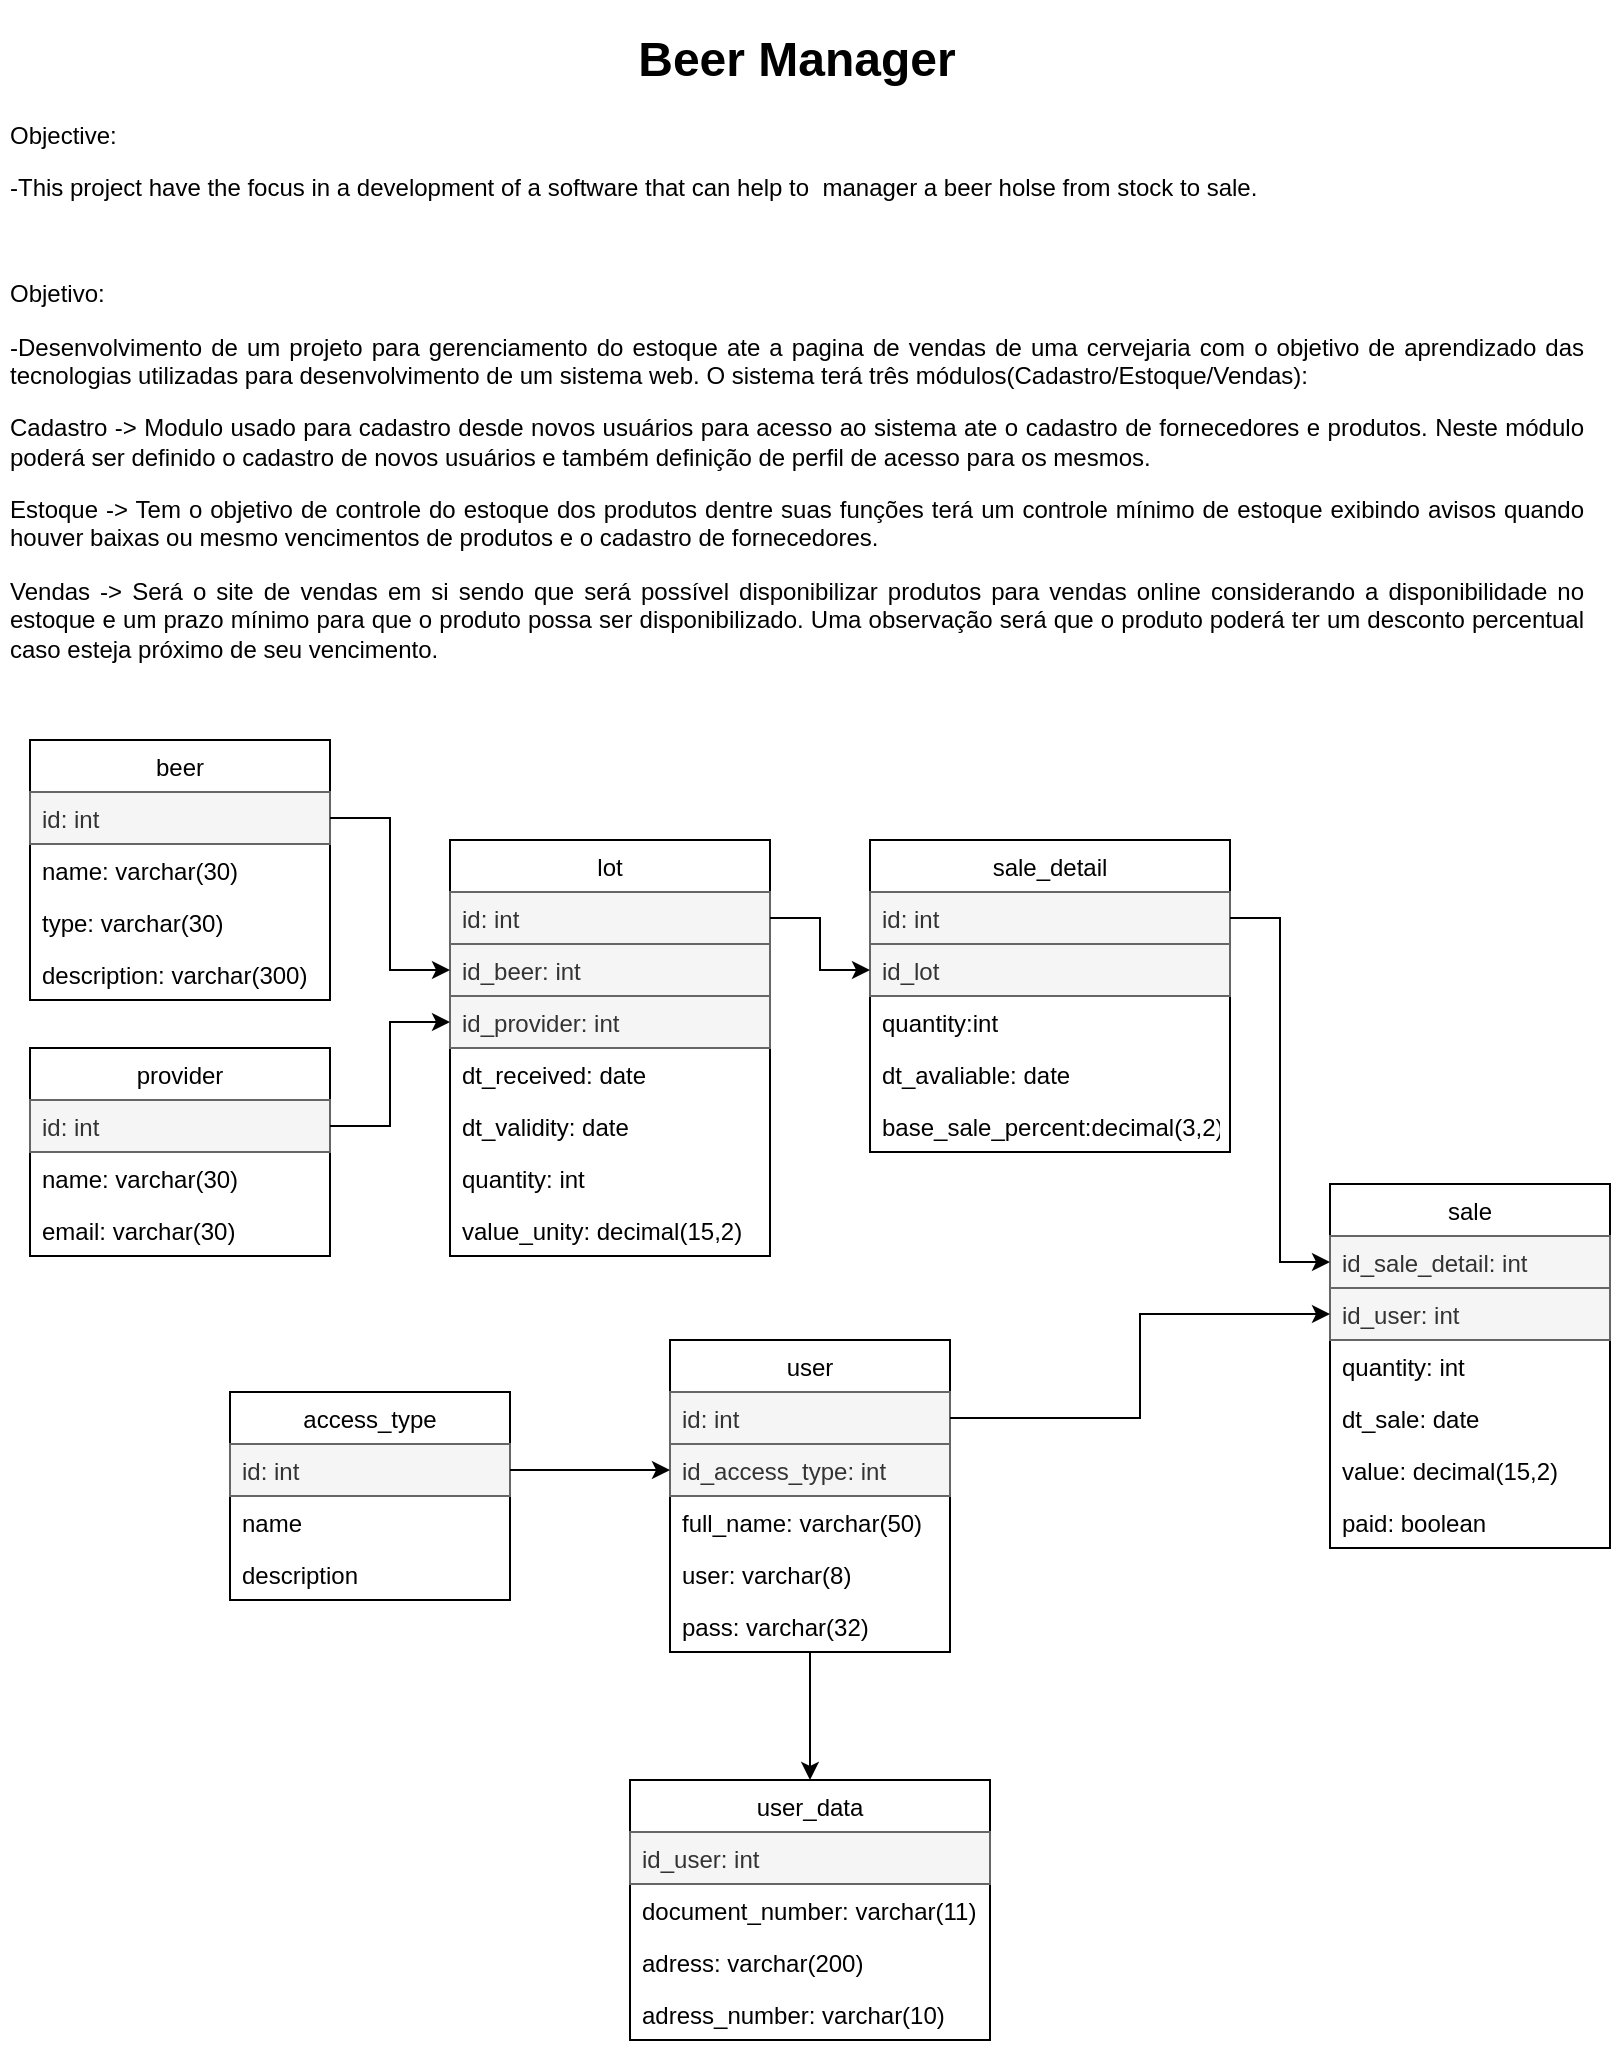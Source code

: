 <mxfile version="16.5.2" type="device"><diagram id="PSYAbnOFsdf5s4Mp5-Mc" name="Page-1"><mxGraphModel dx="868" dy="462" grid="1" gridSize="10" guides="1" tooltips="1" connect="1" arrows="1" fold="1" page="1" pageScale="1" pageWidth="827" pageHeight="1169" math="0" shadow="0"><root><mxCell id="0"/><mxCell id="1" parent="0"/><mxCell id="6pkkc_WsakYaUjxMpcyN-15" value="&lt;h1 style=&quot;text-align: center&quot;&gt;Beer Manager&lt;/h1&gt;&lt;p&gt;&lt;span style=&quot;font-size: 12px&quot;&gt;Objective:&lt;/span&gt;&lt;/p&gt;&lt;p&gt;&lt;span style=&quot;font-size: 12px&quot;&gt;-This project have the focus in a development of a software that can help to&amp;nbsp; manager a beer holse from stock to sale.&lt;/span&gt;&lt;/p&gt;&lt;p&gt;&lt;span style=&quot;font-size: 12px&quot;&gt;&lt;br&gt;&lt;/span&gt;&lt;/p&gt;&lt;p&gt;&lt;span style=&quot;font-size: 12px&quot;&gt;Objetivo:&lt;/span&gt;&lt;/p&gt;&lt;p style=&quot;text-align: justify&quot;&gt;&lt;span style=&quot;font-size: 12px&quot;&gt;-Desenvolvimento de um projeto para gerenciamento do estoque ate a pagina de vendas de uma cervejaria com o objetivo de aprendizado das tecnologias&amp;nbsp;utilizadas para desenvolvimento de um sistema web. O sistema terá três módulos(Cadastro/Estoque/Vendas):&lt;/span&gt;&lt;/p&gt;&lt;p style=&quot;text-align: justify&quot;&gt;&lt;span style=&quot;font-size: 12px&quot;&gt;Cadastro -&amp;gt; Modulo usado para cadastro desde novos usuários&amp;nbsp;para acesso ao sistema ate o cadastro de fornecedores e produtos. Neste módulo poderá&amp;nbsp;ser definido o cadastro de novos usuários&amp;nbsp;e também&amp;nbsp;definição de perfil de acesso para os mesmos.&lt;/span&gt;&lt;/p&gt;&lt;p style=&quot;text-align: justify&quot;&gt;&lt;span style=&quot;font-size: 12px&quot;&gt;Estoque -&amp;gt; Tem o objetivo de controle do estoque dos produtos dentre suas funções terá um controle mínimo&amp;nbsp;de estoque exibindo avisos quando houver baixas ou mesmo vencimentos de produtos e o cadastro de fornecedores.&lt;/span&gt;&lt;/p&gt;&lt;p style=&quot;text-align: justify&quot;&gt;&lt;span style=&quot;font-size: 12px&quot;&gt;Vendas -&amp;gt; Será o site de vendas em si sendo que será possível&amp;nbsp;disponibilizar produtos para vendas online considerando a disponibilidade no estoque e um prazo mínimo&amp;nbsp;para que o produto possa ser disponibilizado. Uma observação será que o produto poderá ter um desconto percentual caso esteja próximo&amp;nbsp;de seu vencimento.&lt;/span&gt;&lt;/p&gt;&lt;p style=&quot;text-align: justify&quot;&gt;&lt;span style=&quot;font-size: 12px&quot;&gt;&lt;br&gt;&lt;/span&gt;&lt;/p&gt;&lt;span style=&quot;font-size: 12px&quot;&gt;Tecnologias:&lt;/span&gt;&lt;p&gt;&lt;span style=&quot;font-size: 12px&quot;&gt;&amp;nbsp;usadas:&amp;nbsp;&amp;nbsp;&lt;/span&gt;&lt;span&gt;PHP,&amp;nbsp;&lt;/span&gt;&lt;span&gt;MariaDb,&lt;/span&gt;&lt;span&gt;&amp;nbsp;&lt;/span&gt;&lt;span&gt;POO,&amp;nbsp;&lt;/span&gt;&lt;span&gt;MVC&lt;/span&gt;&lt;/p&gt;&lt;p&gt;&lt;span&gt;Ferramentas: Bootstrap,&amp;nbsp;&lt;/span&gt;&lt;span&gt;Jquery, Git e GitHub&lt;/span&gt;&lt;br&gt;&lt;/p&gt;" style="text;html=1;strokeColor=none;fillColor=none;spacing=5;spacingTop=-20;whiteSpace=wrap;overflow=hidden;rounded=0;" parent="1" vertex="1"><mxGeometry x="15" y="10" width="795" height="360" as="geometry"/></mxCell><mxCell id="6pkkc_WsakYaUjxMpcyN-16" value="beer" style="swimlane;fontStyle=0;childLayout=stackLayout;horizontal=1;startSize=26;fillColor=none;horizontalStack=0;resizeParent=1;resizeParentMax=0;resizeLast=0;collapsible=1;marginBottom=0;" parent="1" vertex="1"><mxGeometry x="30" y="370" width="150" height="130" as="geometry"/></mxCell><mxCell id="6pkkc_WsakYaUjxMpcyN-17" value="id: int" style="text;strokeColor=#666666;fillColor=#f5f5f5;align=left;verticalAlign=top;spacingLeft=4;spacingRight=4;overflow=hidden;rotatable=0;points=[[0,0.5],[1,0.5]];portConstraint=eastwest;fontColor=#333333;" parent="6pkkc_WsakYaUjxMpcyN-16" vertex="1"><mxGeometry y="26" width="150" height="26" as="geometry"/></mxCell><mxCell id="6pkkc_WsakYaUjxMpcyN-30" value="name: varchar(30)" style="text;strokeColor=none;fillColor=none;align=left;verticalAlign=top;spacingLeft=4;spacingRight=4;overflow=hidden;rotatable=0;points=[[0,0.5],[1,0.5]];portConstraint=eastwest;" parent="6pkkc_WsakYaUjxMpcyN-16" vertex="1"><mxGeometry y="52" width="150" height="26" as="geometry"/></mxCell><mxCell id="6pkkc_WsakYaUjxMpcyN-18" value="type: varchar(30)" style="text;strokeColor=none;fillColor=none;align=left;verticalAlign=top;spacingLeft=4;spacingRight=4;overflow=hidden;rotatable=0;points=[[0,0.5],[1,0.5]];portConstraint=eastwest;" parent="6pkkc_WsakYaUjxMpcyN-16" vertex="1"><mxGeometry y="78" width="150" height="26" as="geometry"/></mxCell><mxCell id="uw3EsB_Ctjlw4YhC1niQ-48" value="description: varchar(300)" style="text;strokeColor=none;fillColor=none;align=left;verticalAlign=top;spacingLeft=4;spacingRight=4;overflow=hidden;rotatable=0;points=[[0,0.5],[1,0.5]];portConstraint=eastwest;" vertex="1" parent="6pkkc_WsakYaUjxMpcyN-16"><mxGeometry y="104" width="150" height="26" as="geometry"/></mxCell><mxCell id="6pkkc_WsakYaUjxMpcyN-21" value="provider" style="swimlane;fontStyle=0;childLayout=stackLayout;horizontal=1;startSize=26;fillColor=none;horizontalStack=0;resizeParent=1;resizeParentMax=0;resizeLast=0;collapsible=1;marginBottom=0;" parent="1" vertex="1"><mxGeometry x="30" y="524" width="150" height="104" as="geometry"/></mxCell><mxCell id="6pkkc_WsakYaUjxMpcyN-22" value="id: int" style="text;strokeColor=#666666;fillColor=#f5f5f5;align=left;verticalAlign=top;spacingLeft=4;spacingRight=4;overflow=hidden;rotatable=0;points=[[0,0.5],[1,0.5]];portConstraint=eastwest;fontColor=#333333;" parent="6pkkc_WsakYaUjxMpcyN-21" vertex="1"><mxGeometry y="26" width="150" height="26" as="geometry"/></mxCell><mxCell id="6pkkc_WsakYaUjxMpcyN-29" value="name: varchar(30)" style="text;strokeColor=none;fillColor=none;align=left;verticalAlign=top;spacingLeft=4;spacingRight=4;overflow=hidden;rotatable=0;points=[[0,0.5],[1,0.5]];portConstraint=eastwest;" parent="6pkkc_WsakYaUjxMpcyN-21" vertex="1"><mxGeometry y="52" width="150" height="26" as="geometry"/></mxCell><mxCell id="6pkkc_WsakYaUjxMpcyN-23" value="email: varchar(30)" style="text;strokeColor=none;fillColor=none;align=left;verticalAlign=top;spacingLeft=4;spacingRight=4;overflow=hidden;rotatable=0;points=[[0,0.5],[1,0.5]];portConstraint=eastwest;" parent="6pkkc_WsakYaUjxMpcyN-21" vertex="1"><mxGeometry y="78" width="150" height="26" as="geometry"/></mxCell><mxCell id="6pkkc_WsakYaUjxMpcyN-31" value="lot" style="swimlane;fontStyle=0;childLayout=stackLayout;horizontal=1;startSize=26;fillColor=none;horizontalStack=0;resizeParent=1;resizeParentMax=0;resizeLast=0;collapsible=1;marginBottom=0;" parent="1" vertex="1"><mxGeometry x="240" y="420" width="160" height="208" as="geometry"/></mxCell><mxCell id="uw3EsB_Ctjlw4YhC1niQ-36" value="id: int" style="text;strokeColor=#666666;fillColor=#f5f5f5;align=left;verticalAlign=top;spacingLeft=4;spacingRight=4;overflow=hidden;rotatable=0;points=[[0,0.5],[1,0.5]];portConstraint=eastwest;fontColor=#333333;" vertex="1" parent="6pkkc_WsakYaUjxMpcyN-31"><mxGeometry y="26" width="160" height="26" as="geometry"/></mxCell><mxCell id="6pkkc_WsakYaUjxMpcyN-32" value="id_beer: int" style="text;strokeColor=#666666;fillColor=#f5f5f5;align=left;verticalAlign=top;spacingLeft=4;spacingRight=4;overflow=hidden;rotatable=0;points=[[0,0.5],[1,0.5]];portConstraint=eastwest;fontColor=#333333;" parent="6pkkc_WsakYaUjxMpcyN-31" vertex="1"><mxGeometry y="52" width="160" height="26" as="geometry"/></mxCell><mxCell id="6pkkc_WsakYaUjxMpcyN-35" value="id_provider: int" style="text;strokeColor=#666666;fillColor=#f5f5f5;align=left;verticalAlign=top;spacingLeft=4;spacingRight=4;overflow=hidden;rotatable=0;points=[[0,0.5],[1,0.5]];portConstraint=eastwest;fontColor=#333333;" parent="6pkkc_WsakYaUjxMpcyN-31" vertex="1"><mxGeometry y="78" width="160" height="26" as="geometry"/></mxCell><mxCell id="6pkkc_WsakYaUjxMpcyN-33" value="dt_received: date" style="text;strokeColor=none;fillColor=none;align=left;verticalAlign=top;spacingLeft=4;spacingRight=4;overflow=hidden;rotatable=0;points=[[0,0.5],[1,0.5]];portConstraint=eastwest;" parent="6pkkc_WsakYaUjxMpcyN-31" vertex="1"><mxGeometry y="104" width="160" height="26" as="geometry"/></mxCell><mxCell id="6pkkc_WsakYaUjxMpcyN-34" value="dt_validity: date" style="text;strokeColor=none;fillColor=none;align=left;verticalAlign=top;spacingLeft=4;spacingRight=4;overflow=hidden;rotatable=0;points=[[0,0.5],[1,0.5]];portConstraint=eastwest;" parent="6pkkc_WsakYaUjxMpcyN-31" vertex="1"><mxGeometry y="130" width="160" height="26" as="geometry"/></mxCell><mxCell id="6pkkc_WsakYaUjxMpcyN-38" value="quantity: int" style="text;strokeColor=none;fillColor=none;align=left;verticalAlign=top;spacingLeft=4;spacingRight=4;overflow=hidden;rotatable=0;points=[[0,0.5],[1,0.5]];portConstraint=eastwest;" parent="6pkkc_WsakYaUjxMpcyN-31" vertex="1"><mxGeometry y="156" width="160" height="26" as="geometry"/></mxCell><mxCell id="6pkkc_WsakYaUjxMpcyN-39" value="value_unity: decimal(15,2)" style="text;strokeColor=none;fillColor=none;align=left;verticalAlign=top;spacingLeft=4;spacingRight=4;overflow=hidden;rotatable=0;points=[[0,0.5],[1,0.5]];portConstraint=eastwest;" parent="6pkkc_WsakYaUjxMpcyN-31" vertex="1"><mxGeometry y="182" width="160" height="26" as="geometry"/></mxCell><mxCell id="6pkkc_WsakYaUjxMpcyN-36" style="edgeStyle=orthogonalEdgeStyle;rounded=0;orthogonalLoop=1;jettySize=auto;html=1;" parent="1" source="6pkkc_WsakYaUjxMpcyN-22" target="6pkkc_WsakYaUjxMpcyN-35" edge="1"><mxGeometry relative="1" as="geometry"/></mxCell><mxCell id="6pkkc_WsakYaUjxMpcyN-37" style="edgeStyle=orthogonalEdgeStyle;rounded=0;orthogonalLoop=1;jettySize=auto;html=1;" parent="1" source="6pkkc_WsakYaUjxMpcyN-17" target="6pkkc_WsakYaUjxMpcyN-32" edge="1"><mxGeometry relative="1" as="geometry"/></mxCell><mxCell id="uw3EsB_Ctjlw4YhC1niQ-19" value="" style="edgeStyle=orthogonalEdgeStyle;rounded=0;orthogonalLoop=1;jettySize=auto;html=1;" edge="1" parent="1" source="uw3EsB_Ctjlw4YhC1niQ-1" target="uw3EsB_Ctjlw4YhC1niQ-13"><mxGeometry relative="1" as="geometry"/></mxCell><mxCell id="uw3EsB_Ctjlw4YhC1niQ-1" value="user" style="swimlane;fontStyle=0;childLayout=stackLayout;horizontal=1;startSize=26;fillColor=none;horizontalStack=0;resizeParent=1;resizeParentMax=0;resizeLast=0;collapsible=1;marginBottom=0;" vertex="1" parent="1"><mxGeometry x="350" y="670" width="140" height="156" as="geometry"/></mxCell><mxCell id="uw3EsB_Ctjlw4YhC1niQ-2" value="id: int" style="text;strokeColor=#666666;fillColor=#f5f5f5;align=left;verticalAlign=top;spacingLeft=4;spacingRight=4;overflow=hidden;rotatable=0;points=[[0,0.5],[1,0.5]];portConstraint=eastwest;fontColor=#333333;" vertex="1" parent="uw3EsB_Ctjlw4YhC1niQ-1"><mxGeometry y="26" width="140" height="26" as="geometry"/></mxCell><mxCell id="uw3EsB_Ctjlw4YhC1niQ-9" value="id_access_type: int" style="text;strokeColor=#666666;fillColor=#f5f5f5;align=left;verticalAlign=top;spacingLeft=4;spacingRight=4;overflow=hidden;rotatable=0;points=[[0,0.5],[1,0.5]];portConstraint=eastwest;fontColor=#333333;" vertex="1" parent="uw3EsB_Ctjlw4YhC1niQ-1"><mxGeometry y="52" width="140" height="26" as="geometry"/></mxCell><mxCell id="uw3EsB_Ctjlw4YhC1niQ-3" value="full_name: varchar(50)" style="text;strokeColor=none;fillColor=none;align=left;verticalAlign=top;spacingLeft=4;spacingRight=4;overflow=hidden;rotatable=0;points=[[0,0.5],[1,0.5]];portConstraint=eastwest;" vertex="1" parent="uw3EsB_Ctjlw4YhC1niQ-1"><mxGeometry y="78" width="140" height="26" as="geometry"/></mxCell><mxCell id="uw3EsB_Ctjlw4YhC1niQ-11" value="user: varchar(8)" style="text;strokeColor=none;fillColor=none;align=left;verticalAlign=top;spacingLeft=4;spacingRight=4;overflow=hidden;rotatable=0;points=[[0,0.5],[1,0.5]];portConstraint=eastwest;" vertex="1" parent="uw3EsB_Ctjlw4YhC1niQ-1"><mxGeometry y="104" width="140" height="26" as="geometry"/></mxCell><mxCell id="uw3EsB_Ctjlw4YhC1niQ-12" value="pass: varchar(32)" style="text;strokeColor=none;fillColor=none;align=left;verticalAlign=top;spacingLeft=4;spacingRight=4;overflow=hidden;rotatable=0;points=[[0,0.5],[1,0.5]];portConstraint=eastwest;" vertex="1" parent="uw3EsB_Ctjlw4YhC1niQ-1"><mxGeometry y="130" width="140" height="26" as="geometry"/></mxCell><mxCell id="uw3EsB_Ctjlw4YhC1niQ-5" value="access_type" style="swimlane;fontStyle=0;childLayout=stackLayout;horizontal=1;startSize=26;fillColor=none;horizontalStack=0;resizeParent=1;resizeParentMax=0;resizeLast=0;collapsible=1;marginBottom=0;" vertex="1" parent="1"><mxGeometry x="130" y="696" width="140" height="104" as="geometry"/></mxCell><mxCell id="uw3EsB_Ctjlw4YhC1niQ-6" value="id: int" style="text;strokeColor=#666666;fillColor=#f5f5f5;align=left;verticalAlign=top;spacingLeft=4;spacingRight=4;overflow=hidden;rotatable=0;points=[[0,0.5],[1,0.5]];portConstraint=eastwest;fontColor=#333333;" vertex="1" parent="uw3EsB_Ctjlw4YhC1niQ-5"><mxGeometry y="26" width="140" height="26" as="geometry"/></mxCell><mxCell id="uw3EsB_Ctjlw4YhC1niQ-7" value="name" style="text;strokeColor=none;fillColor=none;align=left;verticalAlign=top;spacingLeft=4;spacingRight=4;overflow=hidden;rotatable=0;points=[[0,0.5],[1,0.5]];portConstraint=eastwest;" vertex="1" parent="uw3EsB_Ctjlw4YhC1niQ-5"><mxGeometry y="52" width="140" height="26" as="geometry"/></mxCell><mxCell id="uw3EsB_Ctjlw4YhC1niQ-49" value="description" style="text;strokeColor=none;fillColor=none;align=left;verticalAlign=top;spacingLeft=4;spacingRight=4;overflow=hidden;rotatable=0;points=[[0,0.5],[1,0.5]];portConstraint=eastwest;" vertex="1" parent="uw3EsB_Ctjlw4YhC1niQ-5"><mxGeometry y="78" width="140" height="26" as="geometry"/></mxCell><mxCell id="uw3EsB_Ctjlw4YhC1niQ-10" style="edgeStyle=orthogonalEdgeStyle;rounded=0;orthogonalLoop=1;jettySize=auto;html=1;" edge="1" parent="1" source="uw3EsB_Ctjlw4YhC1niQ-6" target="uw3EsB_Ctjlw4YhC1niQ-9"><mxGeometry relative="1" as="geometry"/></mxCell><mxCell id="uw3EsB_Ctjlw4YhC1niQ-13" value="user_data" style="swimlane;fontStyle=0;childLayout=stackLayout;horizontal=1;startSize=26;fillColor=none;horizontalStack=0;resizeParent=1;resizeParentMax=0;resizeLast=0;collapsible=1;marginBottom=0;" vertex="1" parent="1"><mxGeometry x="330" y="890" width="180" height="130" as="geometry"/></mxCell><mxCell id="uw3EsB_Ctjlw4YhC1niQ-14" value="id_user: int" style="text;strokeColor=#666666;fillColor=#f5f5f5;align=left;verticalAlign=top;spacingLeft=4;spacingRight=4;overflow=hidden;rotatable=0;points=[[0,0.5],[1,0.5]];portConstraint=eastwest;fontColor=#333333;" vertex="1" parent="uw3EsB_Ctjlw4YhC1niQ-13"><mxGeometry y="26" width="180" height="26" as="geometry"/></mxCell><mxCell id="uw3EsB_Ctjlw4YhC1niQ-15" value="document_number: varchar(11)" style="text;strokeColor=none;fillColor=none;align=left;verticalAlign=top;spacingLeft=4;spacingRight=4;overflow=hidden;rotatable=0;points=[[0,0.5],[1,0.5]];portConstraint=eastwest;" vertex="1" parent="uw3EsB_Ctjlw4YhC1niQ-13"><mxGeometry y="52" width="180" height="26" as="geometry"/></mxCell><mxCell id="uw3EsB_Ctjlw4YhC1niQ-16" value="adress: varchar(200)" style="text;strokeColor=none;fillColor=none;align=left;verticalAlign=top;spacingLeft=4;spacingRight=4;overflow=hidden;rotatable=0;points=[[0,0.5],[1,0.5]];portConstraint=eastwest;" vertex="1" parent="uw3EsB_Ctjlw4YhC1niQ-13"><mxGeometry y="78" width="180" height="26" as="geometry"/></mxCell><mxCell id="uw3EsB_Ctjlw4YhC1niQ-50" value="adress_number: varchar(10)" style="text;strokeColor=none;fillColor=none;align=left;verticalAlign=top;spacingLeft=4;spacingRight=4;overflow=hidden;rotatable=0;points=[[0,0.5],[1,0.5]];portConstraint=eastwest;" vertex="1" parent="uw3EsB_Ctjlw4YhC1niQ-13"><mxGeometry y="104" width="180" height="26" as="geometry"/></mxCell><mxCell id="uw3EsB_Ctjlw4YhC1niQ-20" value="sale" style="swimlane;fontStyle=0;childLayout=stackLayout;horizontal=1;startSize=26;fillColor=none;horizontalStack=0;resizeParent=1;resizeParentMax=0;resizeLast=0;collapsible=1;marginBottom=0;" vertex="1" parent="1"><mxGeometry x="680" y="592" width="140" height="182" as="geometry"/></mxCell><mxCell id="uw3EsB_Ctjlw4YhC1niQ-21" value="id_sale_detail: int" style="text;strokeColor=#666666;fillColor=#f5f5f5;align=left;verticalAlign=top;spacingLeft=4;spacingRight=4;overflow=hidden;rotatable=0;points=[[0,0.5],[1,0.5]];portConstraint=eastwest;fontColor=#333333;" vertex="1" parent="uw3EsB_Ctjlw4YhC1niQ-20"><mxGeometry y="26" width="140" height="26" as="geometry"/></mxCell><mxCell id="uw3EsB_Ctjlw4YhC1niQ-41" value="id_user: int" style="text;strokeColor=#666666;fillColor=#f5f5f5;align=left;verticalAlign=top;spacingLeft=4;spacingRight=4;overflow=hidden;rotatable=0;points=[[0,0.5],[1,0.5]];portConstraint=eastwest;fontColor=#333333;" vertex="1" parent="uw3EsB_Ctjlw4YhC1niQ-20"><mxGeometry y="52" width="140" height="26" as="geometry"/></mxCell><mxCell id="uw3EsB_Ctjlw4YhC1niQ-42" value="quantity: int" style="text;strokeColor=none;fillColor=none;align=left;verticalAlign=top;spacingLeft=4;spacingRight=4;overflow=hidden;rotatable=0;points=[[0,0.5],[1,0.5]];portConstraint=eastwest;" vertex="1" parent="uw3EsB_Ctjlw4YhC1niQ-20"><mxGeometry y="78" width="140" height="26" as="geometry"/></mxCell><mxCell id="uw3EsB_Ctjlw4YhC1niQ-23" value="dt_sale: date" style="text;strokeColor=none;fillColor=none;align=left;verticalAlign=top;spacingLeft=4;spacingRight=4;overflow=hidden;rotatable=0;points=[[0,0.5],[1,0.5]];portConstraint=eastwest;" vertex="1" parent="uw3EsB_Ctjlw4YhC1niQ-20"><mxGeometry y="104" width="140" height="26" as="geometry"/></mxCell><mxCell id="uw3EsB_Ctjlw4YhC1niQ-45" value="value: decimal(15,2)" style="text;strokeColor=none;fillColor=none;align=left;verticalAlign=top;spacingLeft=4;spacingRight=4;overflow=hidden;rotatable=0;points=[[0,0.5],[1,0.5]];portConstraint=eastwest;" vertex="1" parent="uw3EsB_Ctjlw4YhC1niQ-20"><mxGeometry y="130" width="140" height="26" as="geometry"/></mxCell><mxCell id="uw3EsB_Ctjlw4YhC1niQ-47" value="paid: boolean" style="text;strokeColor=none;fillColor=none;align=left;verticalAlign=top;spacingLeft=4;spacingRight=4;overflow=hidden;rotatable=0;points=[[0,0.5],[1,0.5]];portConstraint=eastwest;" vertex="1" parent="uw3EsB_Ctjlw4YhC1niQ-20"><mxGeometry y="156" width="140" height="26" as="geometry"/></mxCell><mxCell id="uw3EsB_Ctjlw4YhC1niQ-29" value="sale_detail" style="swimlane;fontStyle=0;childLayout=stackLayout;horizontal=1;startSize=26;fillColor=none;horizontalStack=0;resizeParent=1;resizeParentMax=0;resizeLast=0;collapsible=1;marginBottom=0;" vertex="1" parent="1"><mxGeometry x="450" y="420" width="180" height="156" as="geometry"/></mxCell><mxCell id="uw3EsB_Ctjlw4YhC1niQ-39" value="id: int" style="text;strokeColor=#666666;fillColor=#f5f5f5;align=left;verticalAlign=top;spacingLeft=4;spacingRight=4;overflow=hidden;rotatable=0;points=[[0,0.5],[1,0.5]];portConstraint=eastwest;fontColor=#333333;" vertex="1" parent="uw3EsB_Ctjlw4YhC1niQ-29"><mxGeometry y="26" width="180" height="26" as="geometry"/></mxCell><mxCell id="uw3EsB_Ctjlw4YhC1niQ-37" value="id_lot" style="text;strokeColor=#666666;fillColor=#f5f5f5;align=left;verticalAlign=top;spacingLeft=4;spacingRight=4;overflow=hidden;rotatable=0;points=[[0,0.5],[1,0.5]];portConstraint=eastwest;fontColor=#333333;" vertex="1" parent="uw3EsB_Ctjlw4YhC1niQ-29"><mxGeometry y="52" width="180" height="26" as="geometry"/></mxCell><mxCell id="uw3EsB_Ctjlw4YhC1niQ-30" value="quantity:int" style="text;strokeColor=none;fillColor=none;align=left;verticalAlign=top;spacingLeft=4;spacingRight=4;overflow=hidden;rotatable=0;points=[[0,0.5],[1,0.5]];portConstraint=eastwest;" vertex="1" parent="uw3EsB_Ctjlw4YhC1niQ-29"><mxGeometry y="78" width="180" height="26" as="geometry"/></mxCell><mxCell id="uw3EsB_Ctjlw4YhC1niQ-31" value="dt_avaliable: date" style="text;strokeColor=none;fillColor=none;align=left;verticalAlign=top;spacingLeft=4;spacingRight=4;overflow=hidden;rotatable=0;points=[[0,0.5],[1,0.5]];portConstraint=eastwest;" vertex="1" parent="uw3EsB_Ctjlw4YhC1niQ-29"><mxGeometry y="104" width="180" height="26" as="geometry"/></mxCell><mxCell id="uw3EsB_Ctjlw4YhC1niQ-35" value="base_sale_percent:decimal(3,2)" style="text;strokeColor=none;fillColor=none;align=left;verticalAlign=top;spacingLeft=4;spacingRight=4;overflow=hidden;rotatable=0;points=[[0,0.5],[1,0.5]];portConstraint=eastwest;" vertex="1" parent="uw3EsB_Ctjlw4YhC1niQ-29"><mxGeometry y="130" width="180" height="26" as="geometry"/></mxCell><mxCell id="uw3EsB_Ctjlw4YhC1niQ-38" style="edgeStyle=orthogonalEdgeStyle;rounded=0;orthogonalLoop=1;jettySize=auto;html=1;" edge="1" parent="1" source="uw3EsB_Ctjlw4YhC1niQ-36" target="uw3EsB_Ctjlw4YhC1niQ-37"><mxGeometry relative="1" as="geometry"/></mxCell><mxCell id="uw3EsB_Ctjlw4YhC1niQ-43" style="edgeStyle=orthogonalEdgeStyle;rounded=0;orthogonalLoop=1;jettySize=auto;html=1;" edge="1" parent="1" source="uw3EsB_Ctjlw4YhC1niQ-39" target="uw3EsB_Ctjlw4YhC1niQ-21"><mxGeometry relative="1" as="geometry"/></mxCell><mxCell id="uw3EsB_Ctjlw4YhC1niQ-44" style="edgeStyle=orthogonalEdgeStyle;rounded=0;orthogonalLoop=1;jettySize=auto;html=1;" edge="1" parent="1" source="uw3EsB_Ctjlw4YhC1niQ-2" target="uw3EsB_Ctjlw4YhC1niQ-41"><mxGeometry relative="1" as="geometry"/></mxCell></root></mxGraphModel></diagram></mxfile>